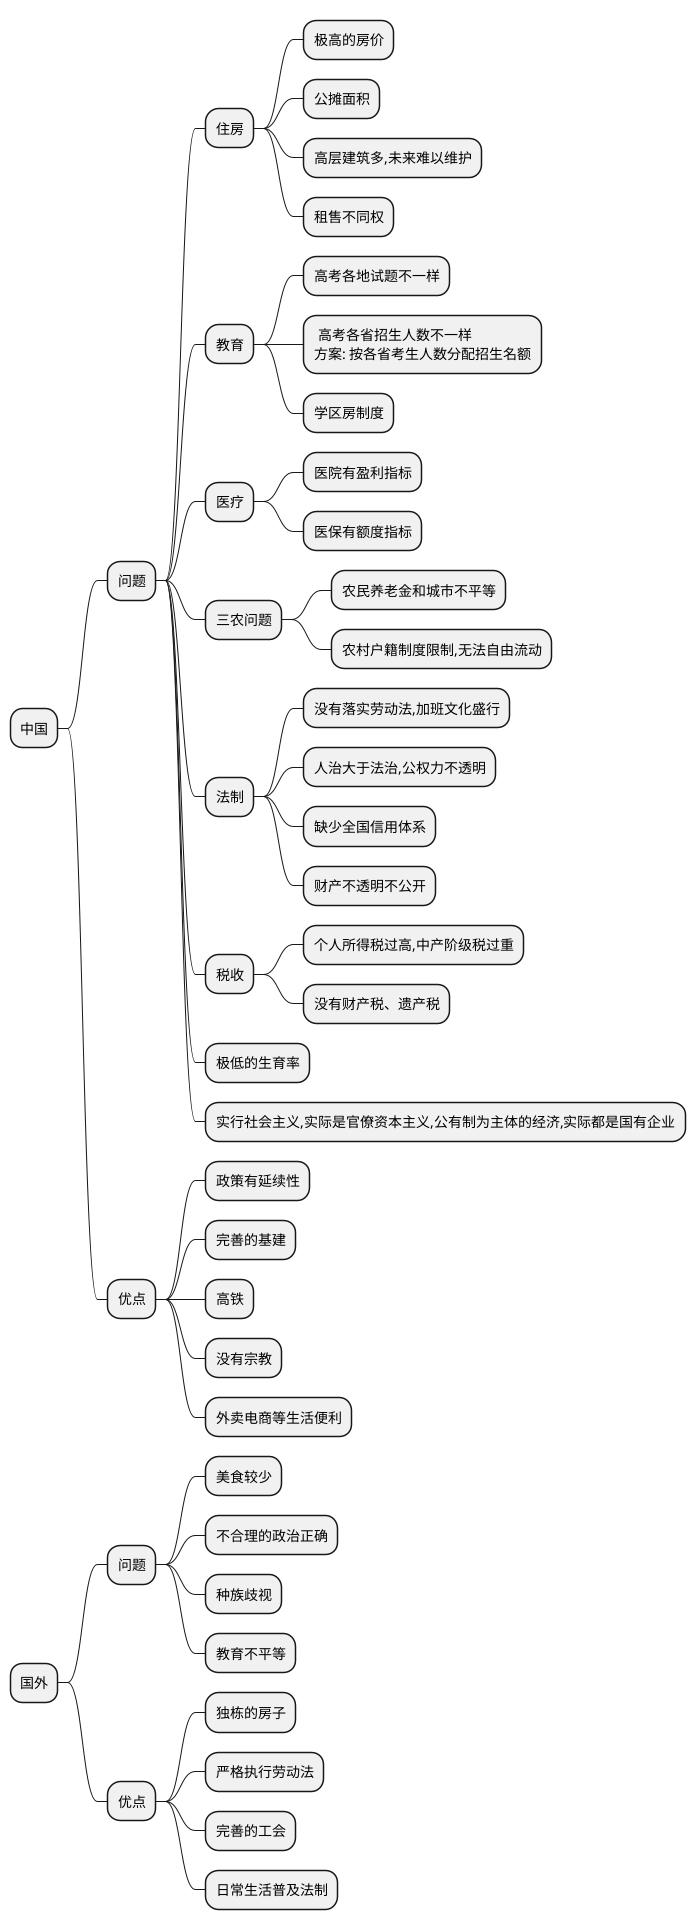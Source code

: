 @startmindmap 中国
* 中国
** 问题

*** 住房
**** 极高的房价
**** 公摊面积
**** 高层建筑多,未来难以维护
**** 租售不同权

*** 教育
**** 高考各地试题不一样
****: 高考各省招生人数不一样
方案: 按各省考生人数分配招生名额;
**** 学区房制度

*** 医疗
**** 医院有盈利指标
**** 医保有额度指标

*** 三农问题
**** 农民养老金和城市不平等
**** 农村户籍制度限制,无法自由流动

*** 法制
**** 没有落实劳动法,加班文化盛行
**** 人治大于法治,公权力不透明
**** 缺少全国信用体系
**** 财产不透明不公开

*** 税收
**** 个人所得税过高,中产阶级税过重
**** 没有财产税、遗产税


*** 极低的生育率
*** 实行社会主义,实际是官僚资本主义,公有制为主体的经济,实际都是国有企业


** 优点
*** 政策有延续性
*** 完善的基建
*** 高铁
*** 没有宗教
*** 外卖电商等生活便利



* 国外
** 问题
*** 美食较少
*** 不合理的政治正确
*** 种族歧视
*** 教育不平等


** 优点
*** 独栋的房子
*** 严格执行劳动法
*** 完善的工会
*** 日常生活普及法制
@endmindmap